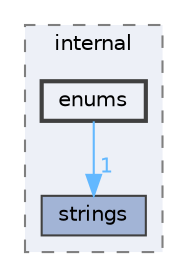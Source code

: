 digraph "external/reflect-cpp/include/rfl/internal/enums"
{
 // LATEX_PDF_SIZE
  bgcolor="transparent";
  edge [fontname=Helvetica,fontsize=10,labelfontname=Helvetica,labelfontsize=10];
  node [fontname=Helvetica,fontsize=10,shape=box,height=0.2,width=0.4];
  compound=true
  subgraph clusterdir_4dd43511236181189a890f262715a05e {
    graph [ bgcolor="#edf0f7", pencolor="grey50", label="internal", fontname=Helvetica,fontsize=10 style="filled,dashed", URL="dir_4dd43511236181189a890f262715a05e.html",tooltip=""]
  dir_ffb34744e433061b5f06b20e334bc968 [label="strings", fillcolor="#a2b4d6", color="grey25", style="filled", URL="dir_ffb34744e433061b5f06b20e334bc968.html",tooltip=""];
  dir_823acd3e0a35750ea10e5183160cbd90 [label="enums", fillcolor="#edf0f7", color="grey25", style="filled,bold", URL="dir_823acd3e0a35750ea10e5183160cbd90.html",tooltip=""];
  }
  dir_823acd3e0a35750ea10e5183160cbd90->dir_ffb34744e433061b5f06b20e334bc968 [headlabel="1", labeldistance=1.5 headhref="dir_000248_000796.html" href="dir_000248_000796.html" color="steelblue1" fontcolor="steelblue1"];
}
